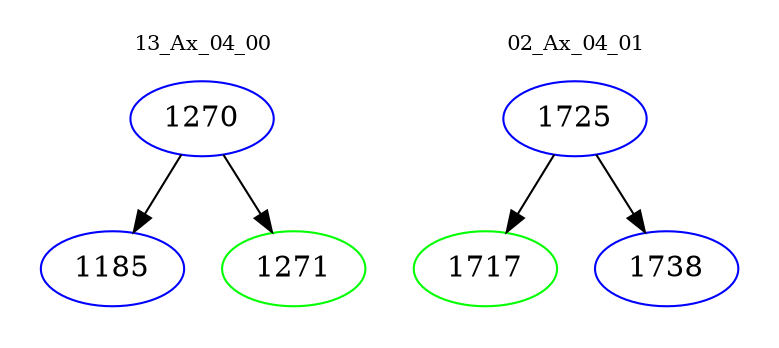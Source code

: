 digraph{
subgraph cluster_0 {
color = white
label = "13_Ax_04_00";
fontsize=10;
T0_1270 [label="1270", color="blue"]
T0_1270 -> T0_1185 [color="black"]
T0_1185 [label="1185", color="blue"]
T0_1270 -> T0_1271 [color="black"]
T0_1271 [label="1271", color="green"]
}
subgraph cluster_1 {
color = white
label = "02_Ax_04_01";
fontsize=10;
T1_1725 [label="1725", color="blue"]
T1_1725 -> T1_1717 [color="black"]
T1_1717 [label="1717", color="green"]
T1_1725 -> T1_1738 [color="black"]
T1_1738 [label="1738", color="blue"]
}
}
